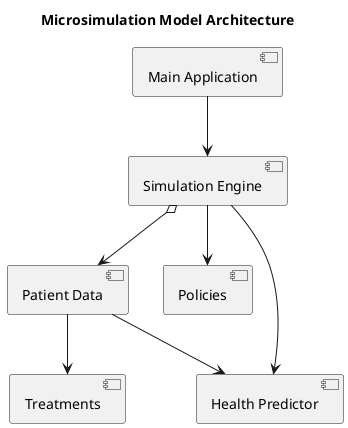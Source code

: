 @startuml
title Microsimulation Model Architecture

component "Main Application" as MainApp
component "Simulation Engine" as Simulation
component "Patient Data" as Patient
component "Policies" as Policy
component "Treatments" as Treatment
component "Health Predictor" as Predictor

MainApp --> Simulation
Simulation o--> Patient
Simulation --> Policy
Simulation --> Predictor
Patient --> Treatment
Patient --> Predictor

@enduml
